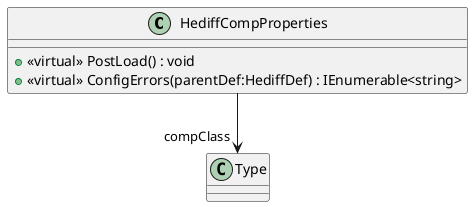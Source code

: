 @startuml
class HediffCompProperties {
    + <<virtual>> PostLoad() : void
    + <<virtual>> ConfigErrors(parentDef:HediffDef) : IEnumerable<string>
}
HediffCompProperties --> "compClass" Type
@enduml
